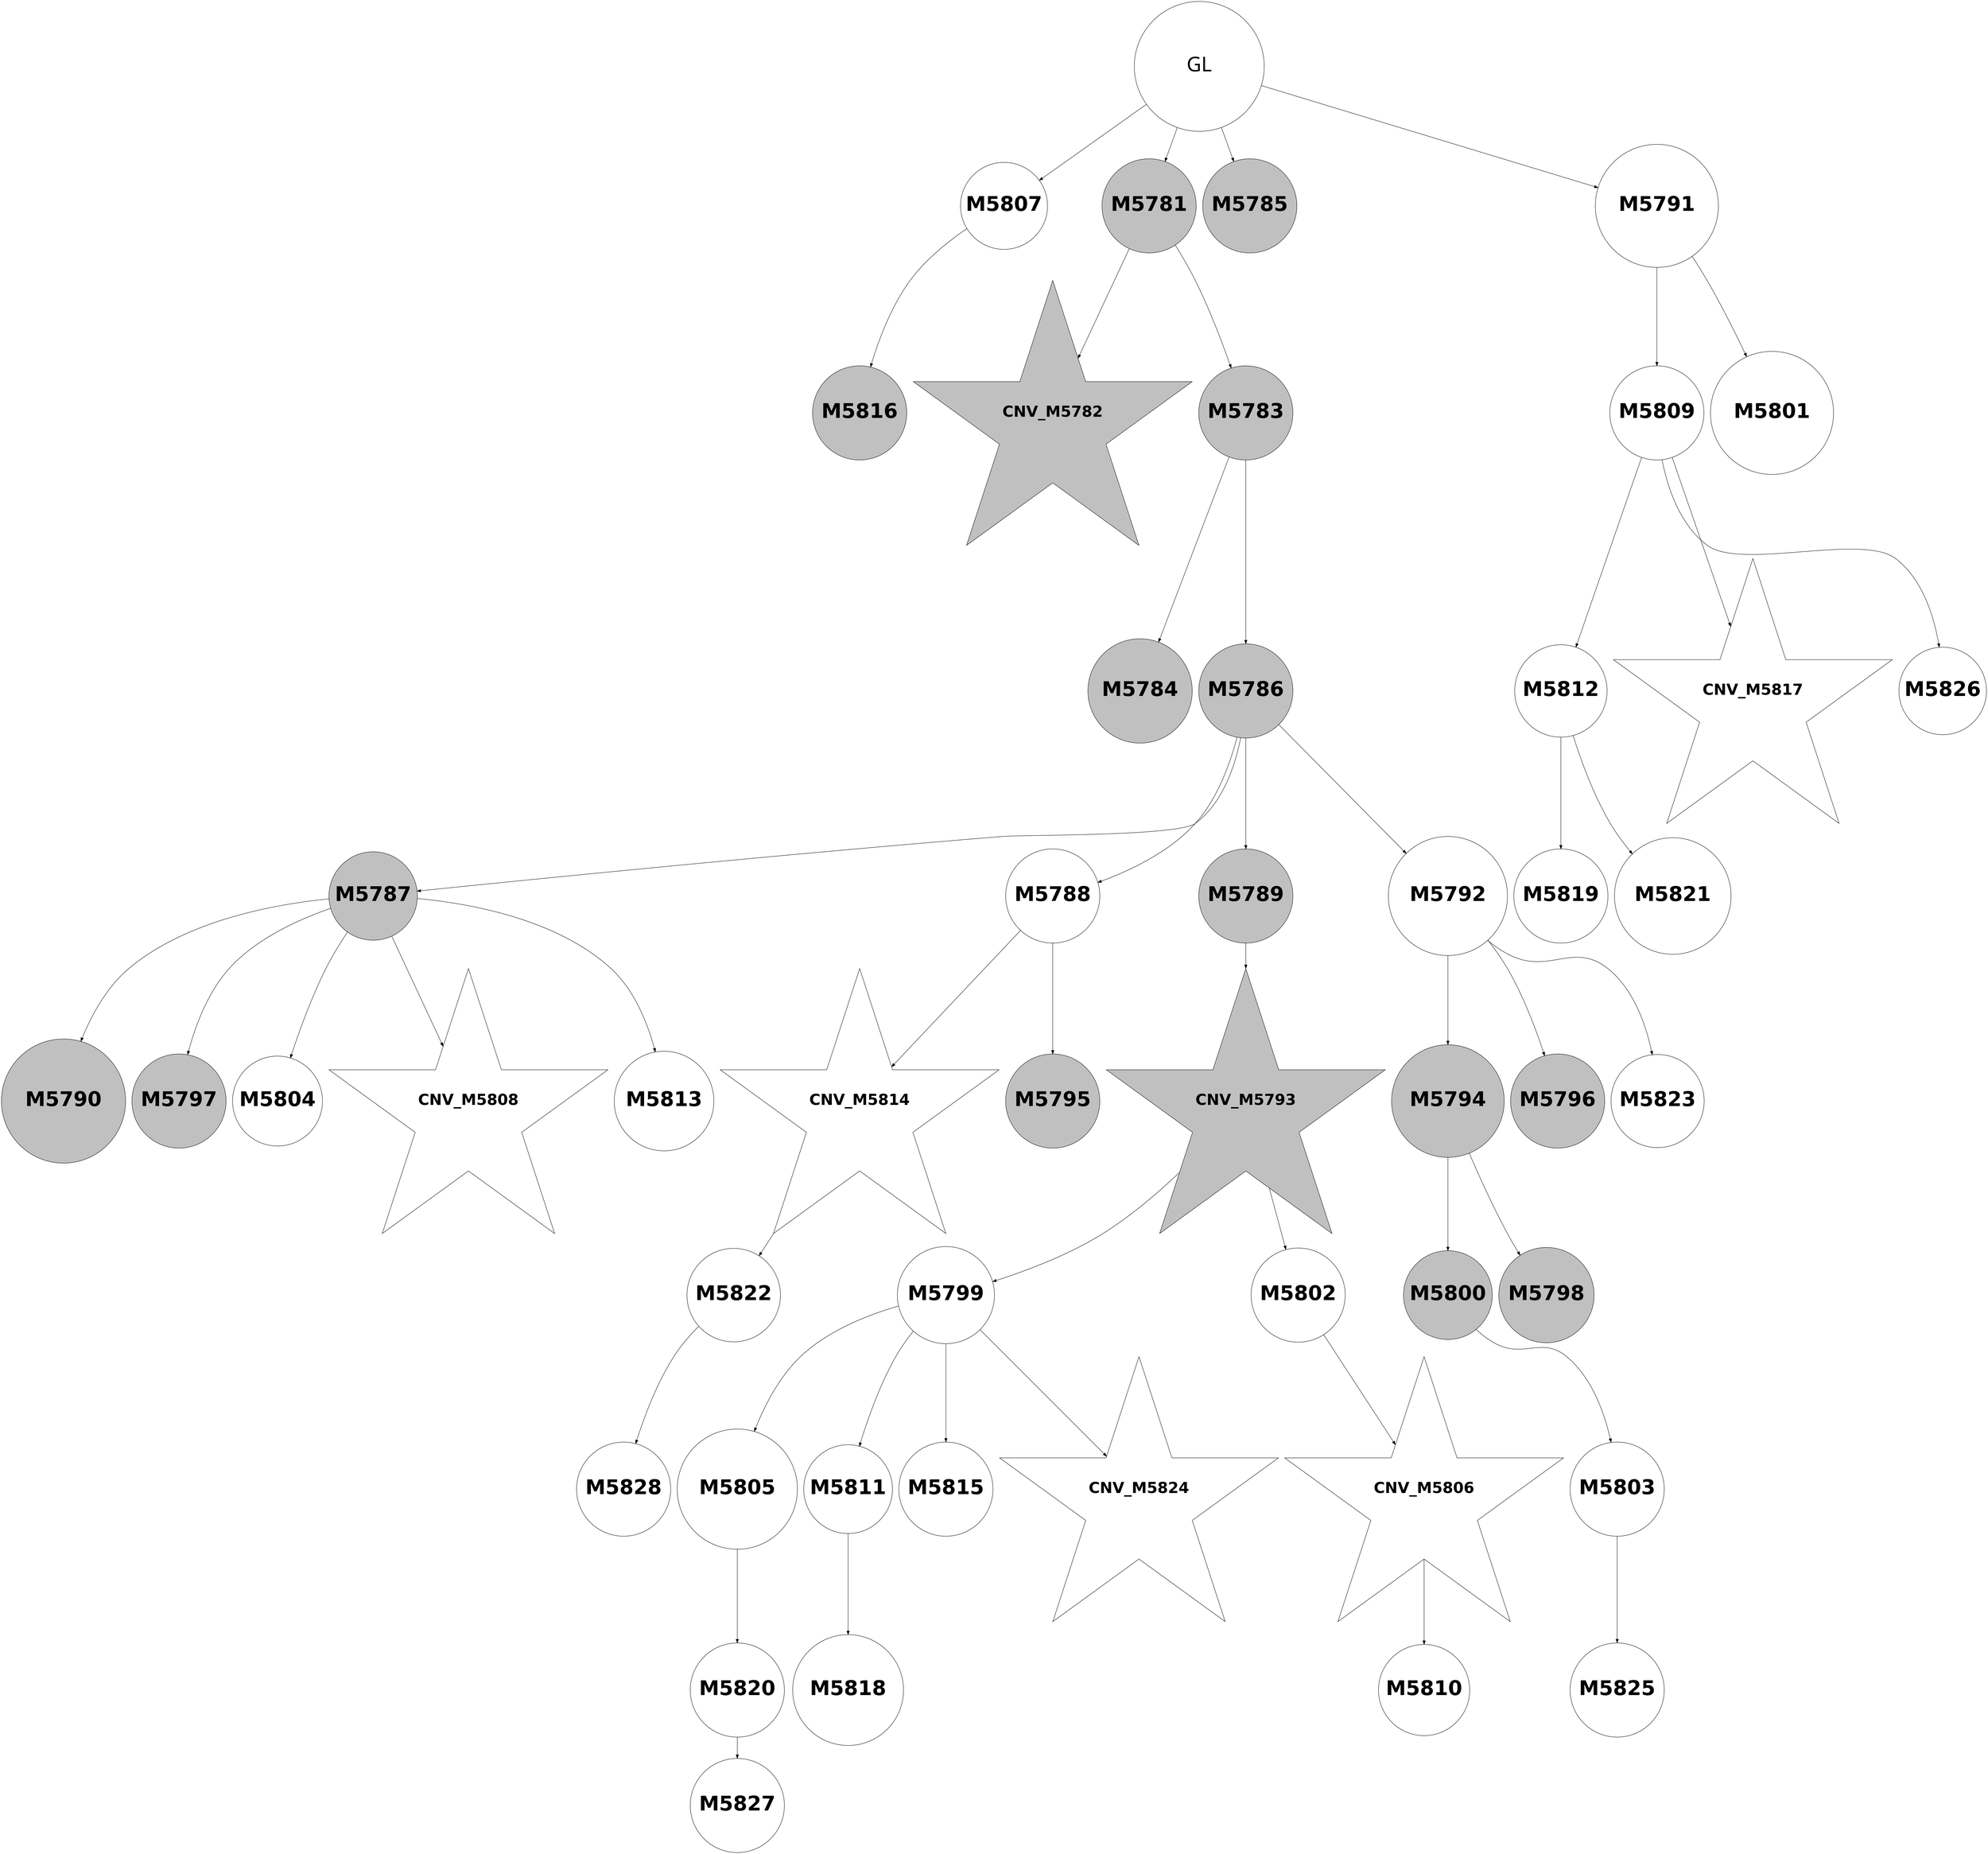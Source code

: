 digraph G { 
5824 -> 5830;
5824 -> 5836;
5824 -> 5840;
5824 -> 5849;
5825 -> 5828;
5827 -> 5831;
5828 -> 5850;
5830 -> 5845;
5831 -> 5835;
5832 -> 5841;
5834 -> 5837;
5834 -> 5842;
5834 -> 5851;
5836 -> 5843;
5805 -> 5806;
5805 -> 5810;
5805 -> 5816;
5805 -> 5832;
5837 -> 5844;
5837 -> 5846;
5806 -> 5807;
5806 -> 5808;
5839 -> 5847;
5808 -> 5809;
5808 -> 5811;
5811 -> 5812;
5811 -> 5813;
5811 -> 5814;
5811 -> 5817;
5812 -> 5815;
5812 -> 5822;
5812 -> 5829;
5812 -> 5833;
5812 -> 5838;
5813 -> 5820;
5813 -> 5839;
5845 -> 5852;
5814 -> 5818;
5847 -> 5853;
5816 -> 5826;
5816 -> 5834;
5817 -> 5819;
5817 -> 5821;
5817 -> 5848;
5818 -> 5824;
5818 -> 5827;
5819 -> 5823;
5819 -> 5825;
5805 [label="GL" fontname="arial-bold" fontsize=56 width=5 height=5];
5806 [shape=circle style=filled fillcolor=grey fontname="helvetica-bold" fontsize=56 label="M5781" width=0.78 height=2 ];
5807 [shape=star style=filled fillcolor=grey fontname="helvetica-bold" fontsize=42 label="CNV_M5782"];
5808 [shape=circle style=filled fillcolor=grey fontname="helvetica-bold" fontsize=56 label="M5783" width=0.99 height=2 ];
5809 [shape=circle style=filled fillcolor=grey fontname="helvetica-bold" fontsize=56 label="M5784" width=4.01 height=2 ];
5810 [shape=circle style=filled fillcolor=grey fontname="helvetica-bold" fontsize=56 label="M5785" width=1.69 height=2 ];
5811 [shape=circle style=filled fillcolor=grey fontname="helvetica-bold" fontsize=56 label="M5786" width=0.84 height=2 ];
5812 [shape=circle style=filled fillcolor=grey fontname="helvetica-bold" fontsize=56 label="M5787" width=2.69 height=2 ];
5813 [shape=circle style=filled fillcolor=white fontname="helvetica-bold" fontsize=56 label="M5788" width=1.28 height=2 ];
5814 [shape=circle style=filled fillcolor=grey fontname="helvetica-bold" fontsize=56 label="M5789" width=0.46 height=2 ];
5815 [shape=circle style=filled fillcolor=grey fontname="helvetica-bold" fontsize=56 label="M5790" width=4.78 height=2 ];
5816 [shape=circle style=filled fillcolor=white fontname="helvetica-bold" fontsize=56 label="M5791" width=4.73 height=2 ];
5817 [shape=circle style=filled fillcolor=white fontname="helvetica-bold" fontsize=56 label="M5792" width=4.59 height=2 ];
5818 [shape=star style=filled fillcolor=grey fontname="helvetica-bold" fontsize=42 label="CNV_M5793"];
5819 [shape=circle style=filled fillcolor=grey fontname="helvetica-bold" fontsize=56 label="M5794" width=4.33 height=2 ];
5820 [shape=circle style=filled fillcolor=grey fontname="helvetica-bold" fontsize=56 label="M5795" width=1.29 height=2 ];
5821 [shape=circle style=filled fillcolor=grey fontname="helvetica-bold" fontsize=56 label="M5796" width=1.2 height=2 ];
5822 [shape=circle style=filled fillcolor=grey fontname="helvetica-bold" fontsize=56 label="M5797" width=0.79 height=2 ];
5823 [shape=circle style=filled fillcolor=grey fontname="helvetica-bold" fontsize=56 label="M5798" width=3.67 height=2 ];
5824 [shape=circle style=filled fillcolor=white fontname="helvetica-bold" fontsize=56 label="M5799" width=3.74 height=2 ];
5825 [shape=circle style=filled fillcolor=grey fontname="helvetica-bold" fontsize=56 label="M5800" width=2.63 height=2 ];
5826 [shape=circle style=filled fillcolor=white fontname="helvetica-bold" fontsize=56 label="M5801" width=4.74 height=2 ];
5827 [shape=circle style=filled fillcolor=white fontname="helvetica-bold" fontsize=56 label="M5802" width=0.23 height=2 ];
5828 [shape=circle style=filled fillcolor=white fontname="helvetica-bold" fontsize=56 label="M5803" width=0.33 height=2 ];
5829 [shape=circle style=filled fillcolor=white fontname="helvetica-bold" fontsize=56 label="M5804" width=2.42 height=2 ];
5830 [shape=circle style=filled fillcolor=white fontname="helvetica-bold" fontsize=56 label="M5805" width=4.62 height=2 ];
5831 [shape=star style=filled fillcolor=white fontname="helvetica-bold" fontsize=42 label="CNV_M5806"];
5832 [shape=circle style=filled fillcolor=white fontname="helvetica-bold" fontsize=56 label="M5807" width=3.35 height=2 ];
5833 [shape=star style=filled fillcolor=white fontname="helvetica-bold" fontsize=42 label="CNV_M5808"];
5834 [shape=circle style=filled fillcolor=white fontname="helvetica-bold" fontsize=56 label="M5809" width=0.23 height=2 ];
5835 [shape=circle style=filled fillcolor=white fontname="helvetica-bold" fontsize=56 label="M5810" width=2.25 height=2 ];
5836 [shape=circle style=filled fillcolor=white fontname="helvetica-bold" fontsize=56 label="M5811" width=2.62 height=2 ];
5837 [shape=circle style=filled fillcolor=white fontname="helvetica-bold" fontsize=56 label="M5812" width=3.55 height=2 ];
5838 [shape=circle style=filled fillcolor=white fontname="helvetica-bold" fontsize=56 label="M5813" width=3.84 height=2 ];
5839 [shape=star style=filled fillcolor=white fontname="helvetica-bold" fontsize=42 label="CNV_M5814"];
5840 [shape=circle style=filled fillcolor=white fontname="helvetica-bold" fontsize=56 label="M5815" width=0.03 height=2 ];
5841 [shape=circle style=filled fillcolor=grey fontname="helvetica-bold" fontsize=56 label="M5816" width=0.1 height=2 ];
5842 [shape=star style=filled fillcolor=white fontname="helvetica-bold" fontsize=42 label="CNV_M5817"];
5843 [shape=circle style=filled fillcolor=white fontname="helvetica-bold" fontsize=56 label="M5818" width=4.27 height=2 ];
5844 [shape=circle style=filled fillcolor=white fontname="helvetica-bold" fontsize=56 label="M5819" width=0.64 height=2 ];
5845 [shape=circle style=filled fillcolor=white fontname="helvetica-bold" fontsize=56 label="M5820" width=1.05 height=2 ];
5846 [shape=circle style=filled fillcolor=white fontname="helvetica-bold" fontsize=56 label="M5821" width=4.49 height=2 ];
5847 [shape=circle style=filled fillcolor=white fontname="helvetica-bold" fontsize=56 label="M5822" width=3.6 height=2 ];
5848 [shape=circle style=filled fillcolor=white fontname="helvetica-bold" fontsize=56 label="M5823" width=3.58 height=2 ];
5849 [shape=star style=filled fillcolor=white fontname="helvetica-bold" fontsize=42 label="CNV_M5824"];
5850 [shape=circle style=filled fillcolor=white fontname="helvetica-bold" fontsize=56 label="M5825" width=0.87 height=2 ];
5851 [shape=circle style=filled fillcolor=white fontname="helvetica-bold" fontsize=56 label="M5826" width=2.84 height=2 ];
5852 [shape=circle style=filled fillcolor=white fontname="helvetica-bold" fontsize=56 label="M5827" width=0.82 height=2 ];
5853 [shape=circle style=filled fillcolor=white fontname="helvetica-bold" fontsize=56 label="M5828" width=0.8 height=2 ];
}